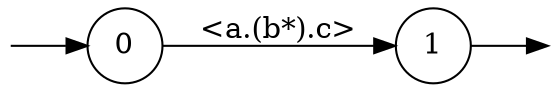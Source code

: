 digraph
{
  vcsn_context = "lao_ratexpset<lal_char(abc)_b>"
  rankdir = LR
  {
    node [style = invis, shape = none, label = "", width = 0, height = 0]
    I0
    F1
  }
  {
    node [shape = circle]
    0
    1
  }
  I0 -> 0
  0 -> 1 [label = "<a.(b*).c>"]
  1 -> F1
}
